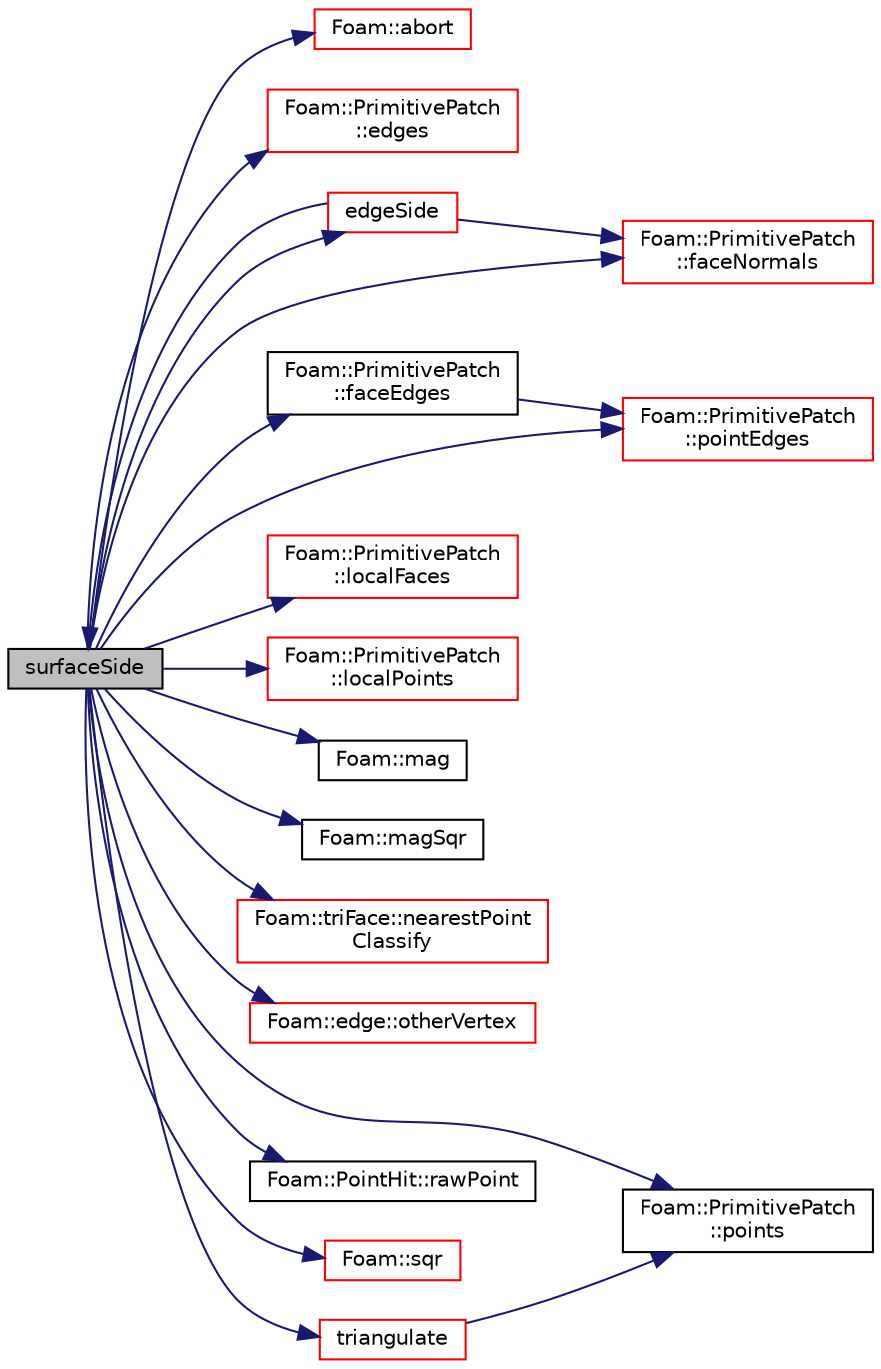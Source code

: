 digraph "surfaceSide"
{
  bgcolor="transparent";
  edge [fontname="Helvetica",fontsize="10",labelfontname="Helvetica",labelfontsize="10"];
  node [fontname="Helvetica",fontsize="10",shape=record];
  rankdir="LR";
  Node1 [label="surfaceSide",height=0.2,width=0.4,color="black", fillcolor="grey75", style="filled", fontcolor="black"];
  Node1 -> Node2 [color="midnightblue",fontsize="10",style="solid",fontname="Helvetica"];
  Node2 [label="Foam::abort",height=0.2,width=0.4,color="red",URL="$a10733.html#a447107a607d03e417307c203fa5fb44b"];
  Node1 -> Node3 [color="midnightblue",fontsize="10",style="solid",fontname="Helvetica"];
  Node3 [label="Foam::PrimitivePatch\l::edges",height=0.2,width=0.4,color="red",URL="$a01972.html#aae82d34fe433288eb6b1f9dea53675c8",tooltip="Return list of edges, address into LOCAL point list. "];
  Node1 -> Node4 [color="midnightblue",fontsize="10",style="solid",fontname="Helvetica"];
  Node4 [label="edgeSide",height=0.2,width=0.4,color="red",URL="$a02693.html#adca72845b60fd86c4bae9917d9eb8350",tooltip="If nearest point is on edgeI, determine on which side of surface. "];
  Node4 -> Node5 [color="midnightblue",fontsize="10",style="solid",fontname="Helvetica"];
  Node5 [label="Foam::PrimitivePatch\l::faceNormals",height=0.2,width=0.4,color="red",URL="$a01972.html#aa454c45ea89f03f5d0bd92ea2f38d85a",tooltip="Return face normals for patch. "];
  Node4 -> Node1 [color="midnightblue",fontsize="10",style="solid",fontname="Helvetica"];
  Node1 -> Node6 [color="midnightblue",fontsize="10",style="solid",fontname="Helvetica"];
  Node6 [label="Foam::PrimitivePatch\l::faceEdges",height=0.2,width=0.4,color="black",URL="$a01972.html#af8f18d40d14450677bb24334032e7638",tooltip="Return face-edge addressing. "];
  Node6 -> Node7 [color="midnightblue",fontsize="10",style="solid",fontname="Helvetica"];
  Node7 [label="Foam::PrimitivePatch\l::pointEdges",height=0.2,width=0.4,color="red",URL="$a01972.html#a9372e15b6f50db75f39f33f24d4887a4",tooltip="Return point-edge addressing. "];
  Node1 -> Node5 [color="midnightblue",fontsize="10",style="solid",fontname="Helvetica"];
  Node1 -> Node8 [color="midnightblue",fontsize="10",style="solid",fontname="Helvetica"];
  Node8 [label="Foam::PrimitivePatch\l::localFaces",height=0.2,width=0.4,color="red",URL="$a01972.html#af5aca3ce69275c80366bc8d5c0584da2",tooltip="Return patch faces addressing into local point list. "];
  Node1 -> Node9 [color="midnightblue",fontsize="10",style="solid",fontname="Helvetica"];
  Node9 [label="Foam::PrimitivePatch\l::localPoints",height=0.2,width=0.4,color="red",URL="$a01972.html#a180aa335ba66b3224df33de8eb29b3bf",tooltip="Return pointField of points in patch. "];
  Node1 -> Node10 [color="midnightblue",fontsize="10",style="solid",fontname="Helvetica"];
  Node10 [label="Foam::mag",height=0.2,width=0.4,color="black",URL="$a10733.html#a929da2a3fdcf3dacbbe0487d3a330dae"];
  Node1 -> Node11 [color="midnightblue",fontsize="10",style="solid",fontname="Helvetica"];
  Node11 [label="Foam::magSqr",height=0.2,width=0.4,color="black",URL="$a10733.html#ae6fff2c6981e6d9618aa5038e69def6e"];
  Node1 -> Node12 [color="midnightblue",fontsize="10",style="solid",fontname="Helvetica"];
  Node12 [label="Foam::triFace::nearestPoint\lClassify",height=0.2,width=0.4,color="red",URL="$a02681.html#ab06d0fb98c401a352b375fb392021cad",tooltip="Return nearest point to face and classify it: "];
  Node1 -> Node13 [color="midnightblue",fontsize="10",style="solid",fontname="Helvetica"];
  Node13 [label="Foam::edge::otherVertex",height=0.2,width=0.4,color="red",URL="$a00611.html#ab53e2468b3b9d33c35dc8be5c6867e0f",tooltip="Given one vertex, return the other. "];
  Node1 -> Node7 [color="midnightblue",fontsize="10",style="solid",fontname="Helvetica"];
  Node1 -> Node14 [color="midnightblue",fontsize="10",style="solid",fontname="Helvetica"];
  Node14 [label="Foam::PrimitivePatch\l::points",height=0.2,width=0.4,color="black",URL="$a01972.html#a1f42f31bcf706357682dcf097255b544",tooltip="Return reference to global points. "];
  Node1 -> Node15 [color="midnightblue",fontsize="10",style="solid",fontname="Helvetica"];
  Node15 [label="Foam::PointHit::rawPoint",height=0.2,width=0.4,color="black",URL="$a01883.html#a6c68a01f71e2d6a820e0f0e3540aff0f",tooltip="Return point with no checking. "];
  Node1 -> Node16 [color="midnightblue",fontsize="10",style="solid",fontname="Helvetica"];
  Node16 [label="Foam::sqr",height=0.2,width=0.4,color="red",URL="$a10733.html#a277dc11c581d53826ab5090b08f3b17b"];
  Node1 -> Node17 [color="midnightblue",fontsize="10",style="solid",fontname="Helvetica"];
  Node17 [label="triangulate",height=0.2,width=0.4,color="red",URL="$a02693.html#abc610083203403b6a9406e6d0206150e",tooltip="Simple triangulation of (selected patches of) boundaryMesh. Needs. "];
  Node17 -> Node14 [color="midnightblue",fontsize="10",style="solid",fontname="Helvetica"];
}
